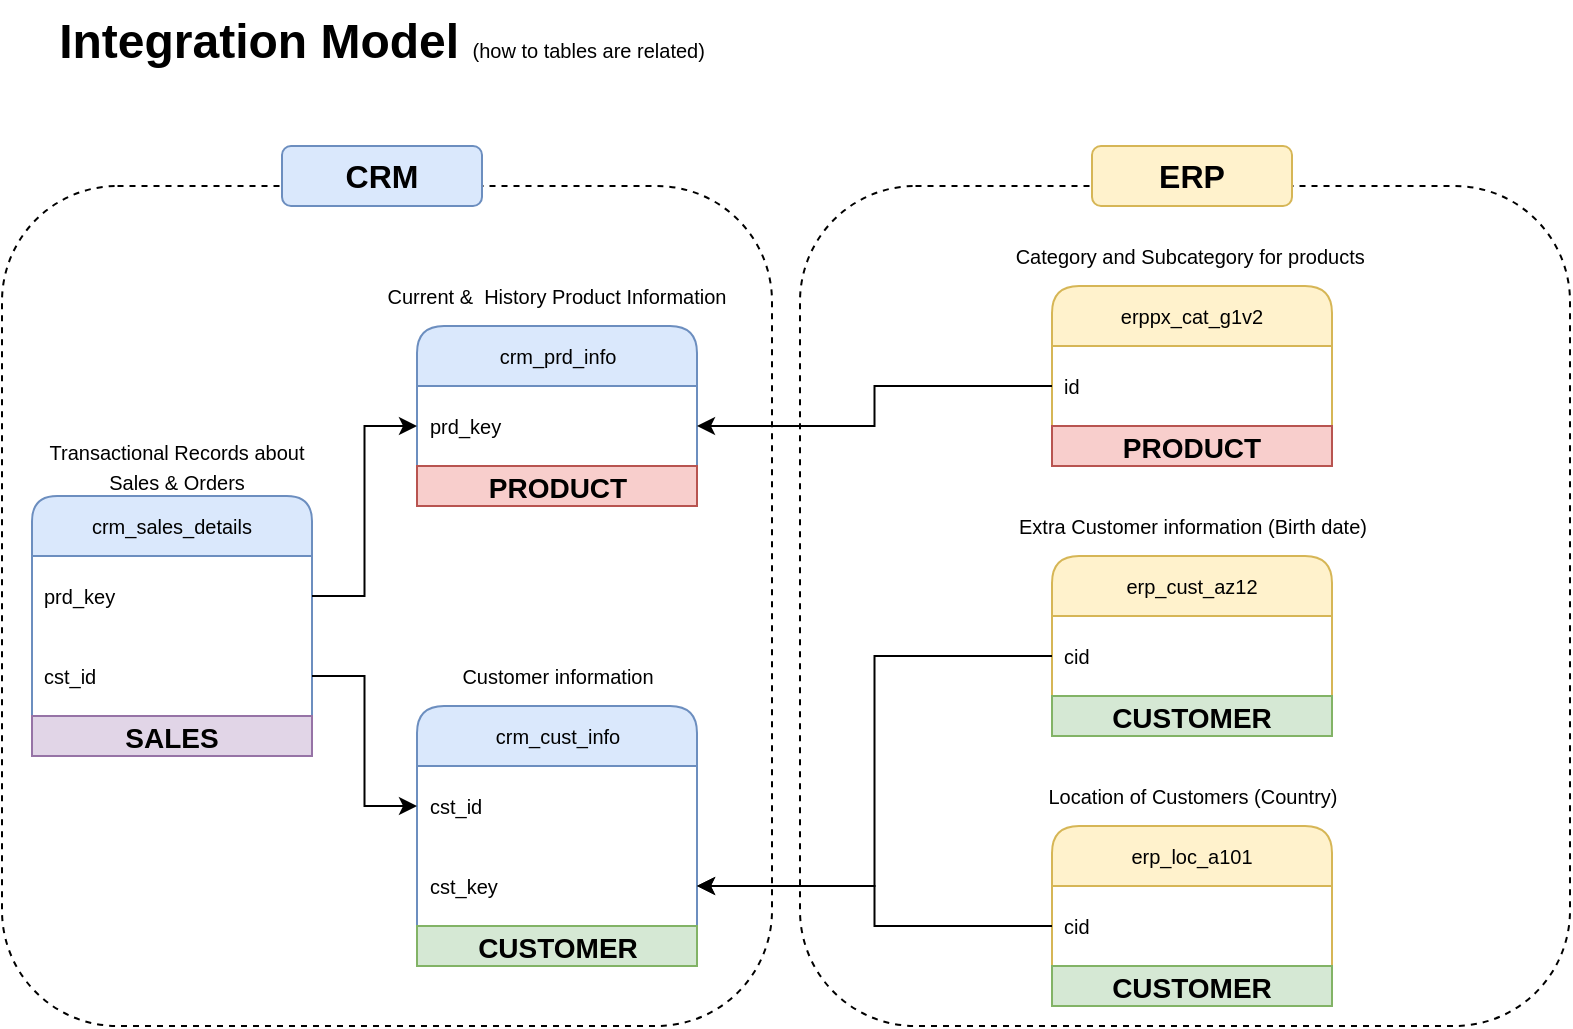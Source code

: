 <mxfile version="27.2.0">
  <diagram name="Strona-1" id="UEFNGnyOa2a-ylmZ03B-">
    <mxGraphModel dx="1188" dy="619" grid="1" gridSize="10" guides="1" tooltips="1" connect="1" arrows="1" fold="1" page="1" pageScale="1" pageWidth="827" pageHeight="1169" math="0" shadow="0">
      <root>
        <mxCell id="0" />
        <mxCell id="1" parent="0" />
        <mxCell id="ThrdOGl3yyc-TVleO6r8-56" value="" style="rounded=1;whiteSpace=wrap;html=1;fillColor=none;dashed=1;" parent="1" vertex="1">
          <mxGeometry x="414" y="100" width="385" height="420" as="geometry" />
        </mxCell>
        <mxCell id="ThrdOGl3yyc-TVleO6r8-51" value="" style="rounded=1;whiteSpace=wrap;html=1;fillColor=none;dashed=1;" parent="1" vertex="1">
          <mxGeometry x="15" y="100" width="385" height="420" as="geometry" />
        </mxCell>
        <mxCell id="oLo6uGPAnkkm8A--ENiQ-1" value="&lt;span style=&quot;font-size: 24px;&quot;&gt;Integration Model &lt;/span&gt;&lt;font style=&quot;font-size: 10px; font-weight: normal;&quot;&gt;(how to tables are related)&lt;/font&gt;" style="text;strokeColor=none;align=center;fillColor=none;html=1;verticalAlign=middle;whiteSpace=wrap;rounded=0;fontSize=30;fontStyle=1" parent="1" vertex="1">
          <mxGeometry x="30" y="10" width="350" height="30" as="geometry" />
        </mxCell>
        <mxCell id="ThrdOGl3yyc-TVleO6r8-20" value="crm_cust_info" style="swimlane;fontStyle=0;childLayout=stackLayout;horizontal=1;startSize=30;horizontalStack=0;resizeParent=1;resizeParentMax=0;resizeLast=0;collapsible=1;marginBottom=0;whiteSpace=wrap;html=1;rounded=1;fillColor=#dae8fc;strokeColor=#6c8ebf;fontSize=10;" parent="1" vertex="1">
          <mxGeometry x="222.5" y="360" width="140" height="130" as="geometry">
            <mxRectangle x="80" y="80" width="100" height="30" as="alternateBounds" />
          </mxGeometry>
        </mxCell>
        <mxCell id="ThrdOGl3yyc-TVleO6r8-21" value="cst_id" style="text;strokeColor=none;fillColor=none;align=left;verticalAlign=middle;spacingLeft=4;spacingRight=4;overflow=hidden;points=[[0,0.5],[1,0.5]];portConstraint=eastwest;rotatable=0;whiteSpace=wrap;html=1;fontSize=10;" parent="ThrdOGl3yyc-TVleO6r8-20" vertex="1">
          <mxGeometry y="30" width="140" height="40" as="geometry" />
        </mxCell>
        <mxCell id="ThrdOGl3yyc-TVleO6r8-39" value="cst_key" style="text;strokeColor=none;fillColor=none;align=left;verticalAlign=middle;spacingLeft=4;spacingRight=4;overflow=hidden;points=[[0,0.5],[1,0.5]];portConstraint=eastwest;rotatable=0;whiteSpace=wrap;html=1;fontSize=10;" parent="ThrdOGl3yyc-TVleO6r8-20" vertex="1">
          <mxGeometry y="70" width="140" height="40" as="geometry" />
        </mxCell>
        <mxCell id="Hfz9fm9c5ReFlz5z25zf-3" value="CUSTOMER" style="text;html=1;strokeColor=#82b366;fillColor=#d5e8d4;align=center;verticalAlign=middle;whiteSpace=wrap;overflow=hidden;fontSize=14;fontStyle=1" vertex="1" parent="ThrdOGl3yyc-TVleO6r8-20">
          <mxGeometry y="110" width="140" height="20" as="geometry" />
        </mxCell>
        <mxCell id="ThrdOGl3yyc-TVleO6r8-24" value="&lt;font style=&quot;font-size: 10px;&quot;&gt;Customer information&lt;/font&gt;" style="text;html=1;align=center;verticalAlign=middle;whiteSpace=wrap;rounded=0;" parent="1" vertex="1">
          <mxGeometry x="227.5" y="330" width="130" height="30" as="geometry" />
        </mxCell>
        <mxCell id="ThrdOGl3yyc-TVleO6r8-25" value="crm_prd_info" style="swimlane;fontStyle=0;childLayout=stackLayout;horizontal=1;startSize=30;horizontalStack=0;resizeParent=1;resizeParentMax=0;resizeLast=0;collapsible=1;marginBottom=0;whiteSpace=wrap;html=1;rounded=1;fillColor=#dae8fc;strokeColor=#6c8ebf;fontSize=10;" parent="1" vertex="1">
          <mxGeometry x="222.5" y="170" width="140" height="90" as="geometry">
            <mxRectangle x="80" y="80" width="100" height="30" as="alternateBounds" />
          </mxGeometry>
        </mxCell>
        <mxCell id="ThrdOGl3yyc-TVleO6r8-26" value="prd_key" style="text;strokeColor=none;fillColor=none;align=left;verticalAlign=middle;spacingLeft=4;spacingRight=4;overflow=hidden;points=[[0,0.5],[1,0.5]];portConstraint=eastwest;rotatable=0;whiteSpace=wrap;html=1;fontSize=10;" parent="ThrdOGl3yyc-TVleO6r8-25" vertex="1">
          <mxGeometry y="30" width="140" height="40" as="geometry" />
        </mxCell>
        <mxCell id="Hfz9fm9c5ReFlz5z25zf-1" value="PRODUCT" style="text;html=1;strokeColor=#b85450;fillColor=#f8cecc;align=center;verticalAlign=middle;whiteSpace=wrap;overflow=hidden;fontSize=14;fontStyle=1" vertex="1" parent="ThrdOGl3yyc-TVleO6r8-25">
          <mxGeometry y="70" width="140" height="20" as="geometry" />
        </mxCell>
        <mxCell id="ThrdOGl3yyc-TVleO6r8-27" value="&lt;font style=&quot;font-size: 10px;&quot;&gt;Current &amp;amp;&amp;nbsp; History Product Information&lt;/font&gt;" style="text;html=1;align=center;verticalAlign=middle;whiteSpace=wrap;rounded=0;" parent="1" vertex="1">
          <mxGeometry x="185" y="140" width="215" height="30" as="geometry" />
        </mxCell>
        <mxCell id="ThrdOGl3yyc-TVleO6r8-28" value="crm_sales_details" style="swimlane;fontStyle=0;childLayout=stackLayout;horizontal=1;startSize=30;horizontalStack=0;resizeParent=1;resizeParentMax=0;resizeLast=0;collapsible=1;marginBottom=0;whiteSpace=wrap;html=1;rounded=1;fillColor=#dae8fc;strokeColor=#6c8ebf;fontSize=10;arcSize=14;" parent="1" vertex="1">
          <mxGeometry x="30" y="255" width="140" height="130" as="geometry">
            <mxRectangle x="80" y="80" width="100" height="30" as="alternateBounds" />
          </mxGeometry>
        </mxCell>
        <mxCell id="ThrdOGl3yyc-TVleO6r8-29" value="prd_key" style="text;strokeColor=none;fillColor=none;align=left;verticalAlign=middle;spacingLeft=4;spacingRight=4;overflow=hidden;points=[[0,0.5],[1,0.5]];portConstraint=eastwest;rotatable=0;whiteSpace=wrap;html=1;fontSize=10;" parent="ThrdOGl3yyc-TVleO6r8-28" vertex="1">
          <mxGeometry y="30" width="140" height="40" as="geometry" />
        </mxCell>
        <mxCell id="ThrdOGl3yyc-TVleO6r8-31" value="cst_id" style="text;strokeColor=none;fillColor=none;align=left;verticalAlign=middle;spacingLeft=4;spacingRight=4;overflow=hidden;points=[[0,0.5],[1,0.5]];portConstraint=eastwest;rotatable=0;whiteSpace=wrap;html=1;fontSize=10;" parent="ThrdOGl3yyc-TVleO6r8-28" vertex="1">
          <mxGeometry y="70" width="140" height="40" as="geometry" />
        </mxCell>
        <mxCell id="Hfz9fm9c5ReFlz5z25zf-6" value="SALES" style="text;html=1;strokeColor=#9673a6;fillColor=#e1d5e7;align=center;verticalAlign=middle;whiteSpace=wrap;overflow=hidden;fontSize=14;fontStyle=1" vertex="1" parent="ThrdOGl3yyc-TVleO6r8-28">
          <mxGeometry y="110" width="140" height="20" as="geometry" />
        </mxCell>
        <mxCell id="ThrdOGl3yyc-TVleO6r8-30" value="&lt;font style=&quot;font-size: 10px;&quot;&gt;Transactional Records about Sales &amp;amp; Orders&lt;/font&gt;" style="text;html=1;align=center;verticalAlign=middle;whiteSpace=wrap;rounded=0;" parent="1" vertex="1">
          <mxGeometry x="30" y="225" width="145" height="30" as="geometry" />
        </mxCell>
        <mxCell id="ThrdOGl3yyc-TVleO6r8-32" style="edgeStyle=orthogonalEdgeStyle;rounded=0;orthogonalLoop=1;jettySize=auto;html=1;" parent="1" source="ThrdOGl3yyc-TVleO6r8-31" target="ThrdOGl3yyc-TVleO6r8-21" edge="1">
          <mxGeometry relative="1" as="geometry" />
        </mxCell>
        <mxCell id="ThrdOGl3yyc-TVleO6r8-33" style="edgeStyle=orthogonalEdgeStyle;rounded=0;orthogonalLoop=1;jettySize=auto;html=1;" parent="1" source="ThrdOGl3yyc-TVleO6r8-29" target="ThrdOGl3yyc-TVleO6r8-26" edge="1">
          <mxGeometry relative="1" as="geometry" />
        </mxCell>
        <mxCell id="ThrdOGl3yyc-TVleO6r8-36" value="erp_cust_az12" style="swimlane;fontStyle=0;childLayout=stackLayout;horizontal=1;startSize=30;horizontalStack=0;resizeParent=1;resizeParentMax=0;resizeLast=0;collapsible=1;marginBottom=0;whiteSpace=wrap;html=1;rounded=1;fillColor=#fff2cc;strokeColor=#d6b656;fontSize=10;" parent="1" vertex="1">
          <mxGeometry x="540" y="285" width="140" height="90" as="geometry">
            <mxRectangle x="80" y="80" width="100" height="30" as="alternateBounds" />
          </mxGeometry>
        </mxCell>
        <mxCell id="ThrdOGl3yyc-TVleO6r8-37" value="cid" style="text;strokeColor=none;fillColor=none;align=left;verticalAlign=middle;spacingLeft=4;spacingRight=4;overflow=hidden;points=[[0,0.5],[1,0.5]];portConstraint=eastwest;rotatable=0;whiteSpace=wrap;html=1;fontSize=10;" parent="ThrdOGl3yyc-TVleO6r8-36" vertex="1">
          <mxGeometry y="30" width="140" height="40" as="geometry" />
        </mxCell>
        <mxCell id="Hfz9fm9c5ReFlz5z25zf-4" value="CUSTOMER" style="text;html=1;strokeColor=#82b366;fillColor=#d5e8d4;align=center;verticalAlign=middle;whiteSpace=wrap;overflow=hidden;fontSize=14;fontStyle=1" vertex="1" parent="ThrdOGl3yyc-TVleO6r8-36">
          <mxGeometry y="70" width="140" height="20" as="geometry" />
        </mxCell>
        <mxCell id="ThrdOGl3yyc-TVleO6r8-38" value="&lt;font style=&quot;font-size: 10px;&quot;&gt;Extra Customer information (Birth date)&lt;/font&gt;" style="text;html=1;align=center;verticalAlign=middle;whiteSpace=wrap;rounded=0;" parent="1" vertex="1">
          <mxGeometry x="502.5" y="255" width="215" height="30" as="geometry" />
        </mxCell>
        <mxCell id="ThrdOGl3yyc-TVleO6r8-40" style="edgeStyle=orthogonalEdgeStyle;rounded=0;orthogonalLoop=1;jettySize=auto;html=1;entryX=1;entryY=0.5;entryDx=0;entryDy=0;" parent="1" source="ThrdOGl3yyc-TVleO6r8-37" target="ThrdOGl3yyc-TVleO6r8-39" edge="1">
          <mxGeometry relative="1" as="geometry" />
        </mxCell>
        <mxCell id="ThrdOGl3yyc-TVleO6r8-41" value="erp_loc_a101" style="swimlane;fontStyle=0;childLayout=stackLayout;horizontal=1;startSize=30;horizontalStack=0;resizeParent=1;resizeParentMax=0;resizeLast=0;collapsible=1;marginBottom=0;whiteSpace=wrap;html=1;rounded=1;fillColor=#fff2cc;strokeColor=#d6b656;fontSize=10;" parent="1" vertex="1">
          <mxGeometry x="540" y="420" width="140" height="90" as="geometry">
            <mxRectangle x="80" y="80" width="100" height="30" as="alternateBounds" />
          </mxGeometry>
        </mxCell>
        <mxCell id="ThrdOGl3yyc-TVleO6r8-42" value="cid" style="text;strokeColor=none;fillColor=none;align=left;verticalAlign=middle;spacingLeft=4;spacingRight=4;overflow=hidden;points=[[0,0.5],[1,0.5]];portConstraint=eastwest;rotatable=0;whiteSpace=wrap;html=1;fontSize=10;" parent="ThrdOGl3yyc-TVleO6r8-41" vertex="1">
          <mxGeometry y="30" width="140" height="40" as="geometry" />
        </mxCell>
        <mxCell id="Hfz9fm9c5ReFlz5z25zf-5" value="CUSTOMER" style="text;html=1;strokeColor=#82b366;fillColor=#d5e8d4;align=center;verticalAlign=middle;whiteSpace=wrap;overflow=hidden;fontSize=14;fontStyle=1" vertex="1" parent="ThrdOGl3yyc-TVleO6r8-41">
          <mxGeometry y="70" width="140" height="20" as="geometry" />
        </mxCell>
        <mxCell id="ThrdOGl3yyc-TVleO6r8-43" value="&lt;font style=&quot;font-size: 10px;&quot;&gt;Location of Customers (Country)&lt;/font&gt;" style="text;html=1;align=center;verticalAlign=middle;whiteSpace=wrap;rounded=0;" parent="1" vertex="1">
          <mxGeometry x="502.5" y="390" width="215" height="30" as="geometry" />
        </mxCell>
        <mxCell id="ThrdOGl3yyc-TVleO6r8-44" style="edgeStyle=orthogonalEdgeStyle;rounded=0;orthogonalLoop=1;jettySize=auto;html=1;" parent="1" source="ThrdOGl3yyc-TVleO6r8-42" target="ThrdOGl3yyc-TVleO6r8-39" edge="1">
          <mxGeometry relative="1" as="geometry" />
        </mxCell>
        <mxCell id="ThrdOGl3yyc-TVleO6r8-45" value="erppx_cat_g1v2" style="swimlane;fontStyle=0;childLayout=stackLayout;horizontal=1;startSize=30;horizontalStack=0;resizeParent=1;resizeParentMax=0;resizeLast=0;collapsible=1;marginBottom=0;whiteSpace=wrap;html=1;rounded=1;fillColor=#fff2cc;strokeColor=#d6b656;fontSize=10;" parent="1" vertex="1">
          <mxGeometry x="540" y="150" width="140" height="90" as="geometry">
            <mxRectangle x="80" y="80" width="100" height="30" as="alternateBounds" />
          </mxGeometry>
        </mxCell>
        <mxCell id="ThrdOGl3yyc-TVleO6r8-46" value="id" style="text;strokeColor=none;fillColor=none;align=left;verticalAlign=middle;spacingLeft=4;spacingRight=4;overflow=hidden;points=[[0,0.5],[1,0.5]];portConstraint=eastwest;rotatable=0;whiteSpace=wrap;html=1;fontSize=10;" parent="ThrdOGl3yyc-TVleO6r8-45" vertex="1">
          <mxGeometry y="30" width="140" height="40" as="geometry" />
        </mxCell>
        <mxCell id="Hfz9fm9c5ReFlz5z25zf-2" value="PRODUCT" style="text;html=1;strokeColor=#b85450;fillColor=#f8cecc;align=center;verticalAlign=middle;whiteSpace=wrap;overflow=hidden;fontSize=14;fontStyle=1" vertex="1" parent="ThrdOGl3yyc-TVleO6r8-45">
          <mxGeometry y="70" width="140" height="20" as="geometry" />
        </mxCell>
        <mxCell id="ThrdOGl3yyc-TVleO6r8-47" value="&lt;font style=&quot;font-size: 10px;&quot;&gt;Category and Subcategory for products&amp;nbsp;&lt;/font&gt;" style="text;html=1;align=center;verticalAlign=middle;whiteSpace=wrap;rounded=0;" parent="1" vertex="1">
          <mxGeometry x="502.5" y="120" width="215" height="30" as="geometry" />
        </mxCell>
        <mxCell id="ThrdOGl3yyc-TVleO6r8-50" style="edgeStyle=orthogonalEdgeStyle;rounded=0;orthogonalLoop=1;jettySize=auto;html=1;" parent="1" source="ThrdOGl3yyc-TVleO6r8-46" target="ThrdOGl3yyc-TVleO6r8-26" edge="1">
          <mxGeometry relative="1" as="geometry" />
        </mxCell>
        <mxCell id="ThrdOGl3yyc-TVleO6r8-53" value="CRM" style="rounded=1;whiteSpace=wrap;html=1;fillColor=#dae8fc;strokeColor=#6c8ebf;fontStyle=1;fontSize=16;" parent="1" vertex="1">
          <mxGeometry x="155" y="80" width="100" height="30" as="geometry" />
        </mxCell>
        <mxCell id="ThrdOGl3yyc-TVleO6r8-59" value="ERP" style="rounded=1;whiteSpace=wrap;html=1;fillColor=#fff2cc;strokeColor=#d6b656;fontStyle=1;fontSize=16;" parent="1" vertex="1">
          <mxGeometry x="560" y="80" width="100" height="30" as="geometry" />
        </mxCell>
      </root>
    </mxGraphModel>
  </diagram>
</mxfile>
